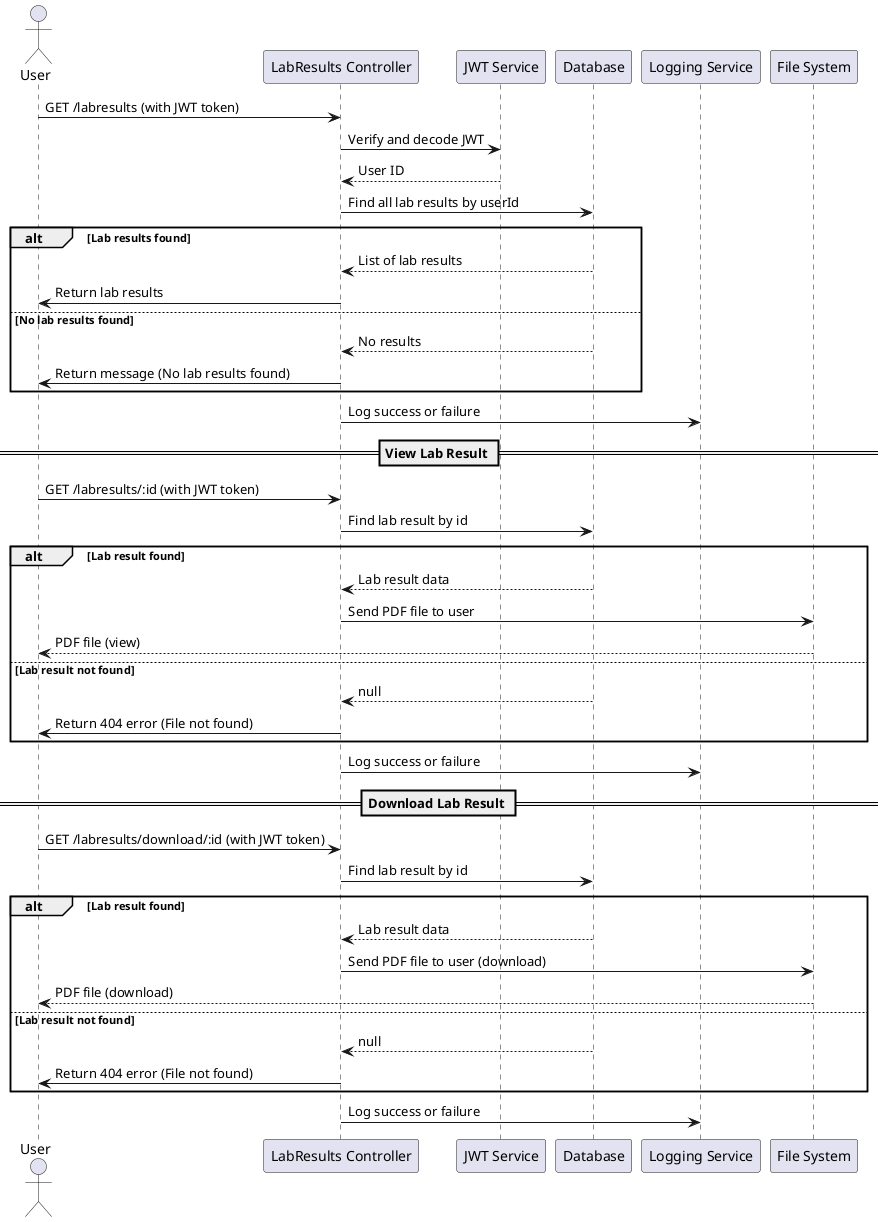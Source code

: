 @startuml
actor User
User -> "LabResults Controller": GET /labresults (with JWT token)
"LabResults Controller" -> "JWT Service": Verify and decode JWT
"JWT Service" --> "LabResults Controller": User ID

"LabResults Controller" -> "Database": Find all lab results by userId
alt Lab results found
    "Database" --> "LabResults Controller": List of lab results
    "LabResults Controller" -> User: Return lab results
else No lab results found
    "Database" --> "LabResults Controller": No results
    "LabResults Controller" -> User: Return message (No lab results found)
end
"LabResults Controller" -> "Logging Service": Log success or failure

== View Lab Result ==
User -> "LabResults Controller": GET /labresults/:id (with JWT token)
"LabResults Controller" -> "Database": Find lab result by id
alt Lab result found
    "Database" --> "LabResults Controller": Lab result data
    "LabResults Controller" -> "File System": Send PDF file to user
    "File System" --> User: PDF file (view)
else Lab result not found
    "Database" --> "LabResults Controller": null
    "LabResults Controller" -> User: Return 404 error (File not found)
end
"LabResults Controller" -> "Logging Service": Log success or failure

== Download Lab Result ==
User -> "LabResults Controller": GET /labresults/download/:id (with JWT token)
"LabResults Controller" -> "Database": Find lab result by id
alt Lab result found
    "Database" --> "LabResults Controller": Lab result data
    "LabResults Controller" -> "File System": Send PDF file to user (download)
    "File System" --> User: PDF file (download)
else Lab result not found
    "Database" --> "LabResults Controller": null
    "LabResults Controller" -> User: Return 404 error (File not found)
end
"LabResults Controller" -> "Logging Service": Log success or failure
@enduml

